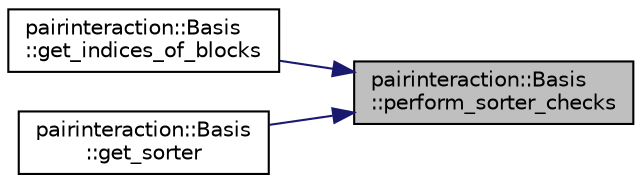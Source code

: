 digraph "pairinteraction::Basis::perform_sorter_checks"
{
 // INTERACTIVE_SVG=YES
 // LATEX_PDF_SIZE
  bgcolor="transparent";
  edge [fontname="Helvetica",fontsize="10",labelfontname="Helvetica",labelfontsize="10"];
  node [fontname="Helvetica",fontsize="10",shape=record];
  rankdir="RL";
  Node1 [label="pairinteraction::Basis\l::perform_sorter_checks",height=0.2,width=0.4,color="black", fillcolor="grey75", style="filled", fontcolor="black",tooltip=" "];
  Node1 -> Node2 [dir="back",color="midnightblue",fontsize="10",style="solid",fontname="Helvetica"];
  Node2 [label="pairinteraction::Basis\l::get_indices_of_blocks",height=0.2,width=0.4,color="black",URL="$classpairinteraction_1_1Basis.html#a9442d50ec77abbe7c1805f533c9ad322",tooltip=" "];
  Node1 -> Node3 [dir="back",color="midnightblue",fontsize="10",style="solid",fontname="Helvetica"];
  Node3 [label="pairinteraction::Basis\l::get_sorter",height=0.2,width=0.4,color="black",URL="$classpairinteraction_1_1Basis.html#afa9d0892a1dd752cb611f8f6b2823e5a",tooltip=" "];
}
